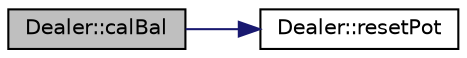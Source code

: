 digraph "Dealer::calBal"
{
 // LATEX_PDF_SIZE
  edge [fontname="Helvetica",fontsize="10",labelfontname="Helvetica",labelfontsize="10"];
  node [fontname="Helvetica",fontsize="10",shape=record];
  rankdir="LR";
  Node1 [label="Dealer::calBal",height=0.2,width=0.4,color="black", fillcolor="grey75", style="filled", fontcolor="black",tooltip=" "];
  Node1 -> Node2 [color="midnightblue",fontsize="10",style="solid",fontname="Helvetica"];
  Node2 [label="Dealer::resetPot",height=0.2,width=0.4,color="black", fillcolor="white", style="filled",URL="$class_dealer.html#adf3cd5d21ced441f86e0fa7662ffd72a",tooltip=" "];
}
